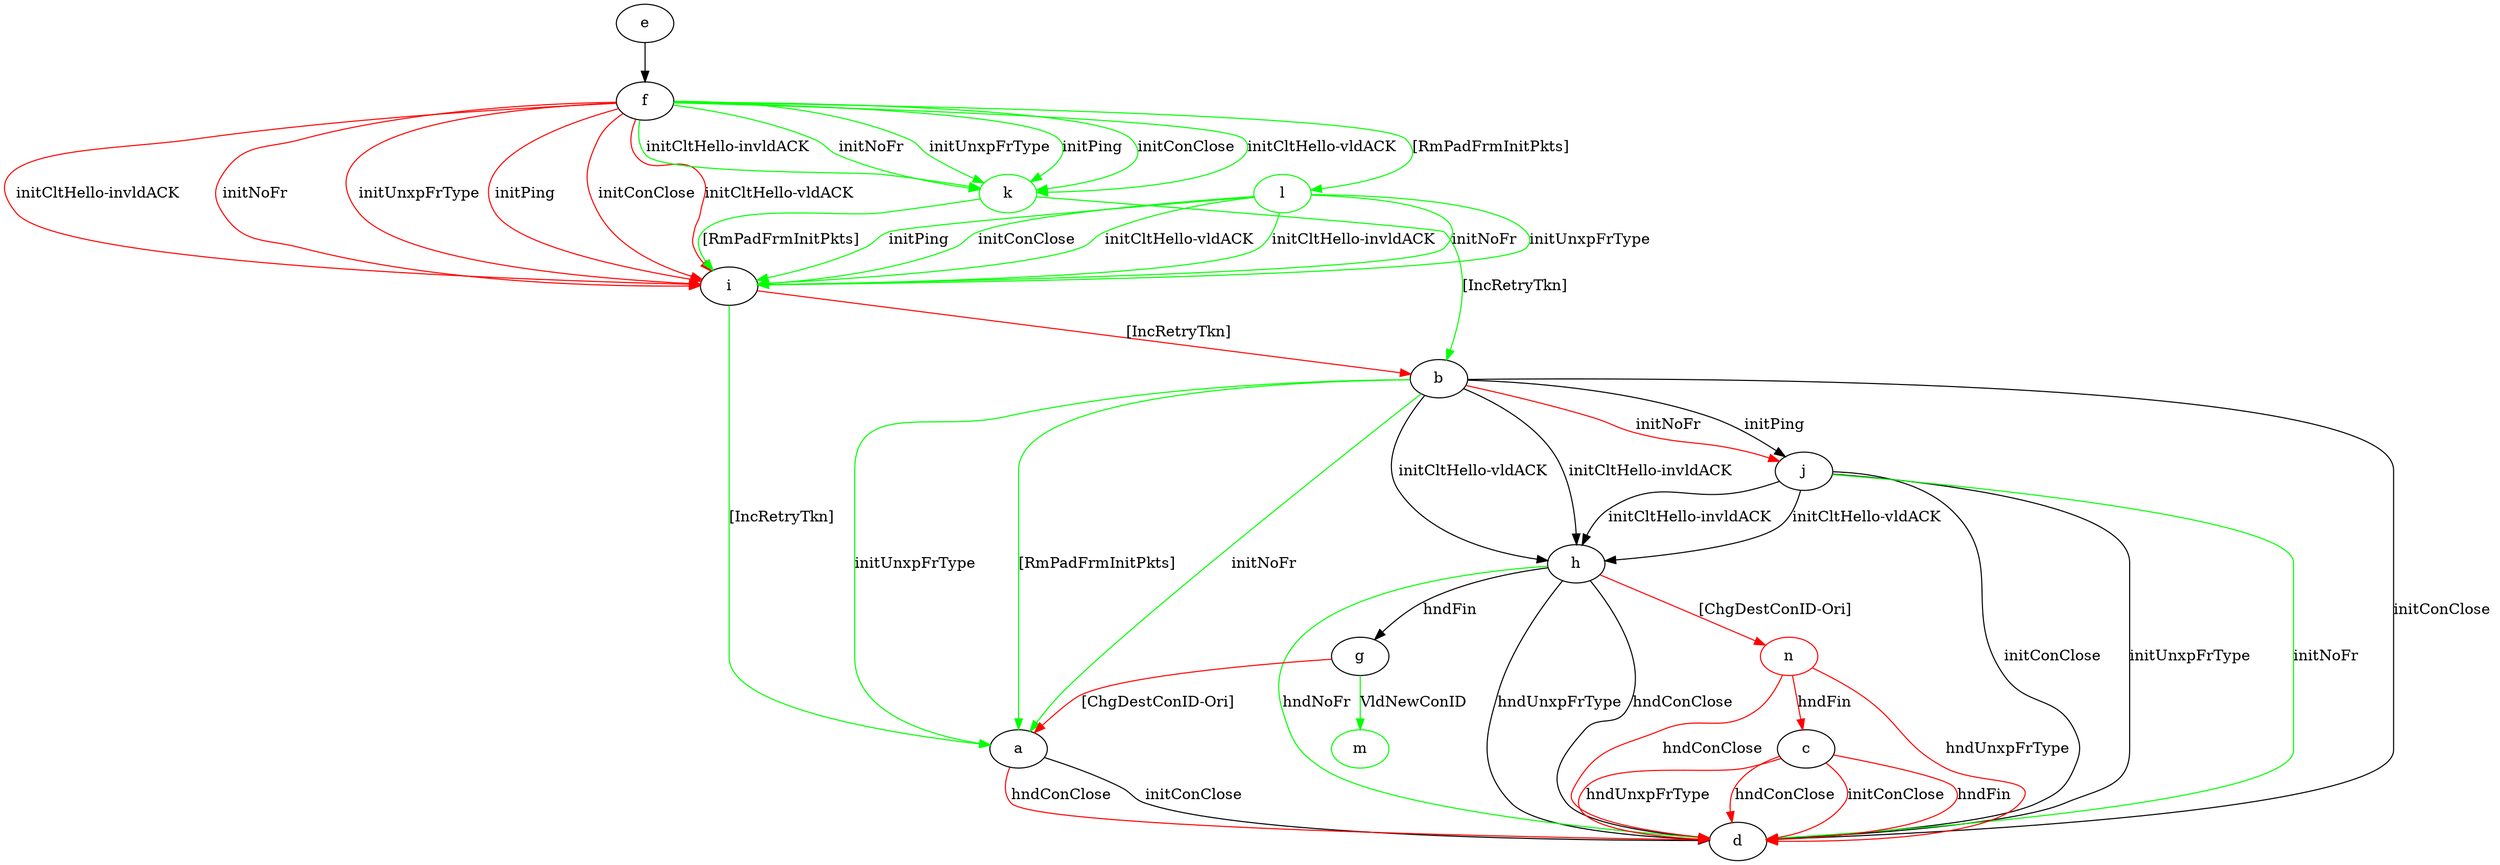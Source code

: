 digraph "" {
	a -> d	[key=0,
		label="initConClose "];
	a -> d	[key=1,
		color=red,
		label="hndConClose "];
	b -> a	[key=0,
		color=green,
		label="initNoFr "];
	b -> a	[key=1,
		color=green,
		label="initUnxpFrType "];
	b -> a	[key=2,
		color=green,
		label="[RmPadFrmInitPkts] "];
	b -> d	[key=0,
		label="initConClose "];
	b -> h	[key=0,
		label="initCltHello-vldACK "];
	b -> h	[key=1,
		label="initCltHello-invldACK "];
	b -> j	[key=0,
		label="initPing "];
	b -> j	[key=1,
		color=red,
		label="initNoFr "];
	c -> d	[key=0,
		color=red,
		label="initConClose "];
	c -> d	[key=1,
		color=red,
		label="hndFin "];
	c -> d	[key=2,
		color=red,
		label="hndUnxpFrType "];
	c -> d	[key=3,
		color=red,
		label="hndConClose "];
	e -> f	[key=0];
	f -> i	[key=0,
		color=red,
		label="initPing "];
	f -> i	[key=1,
		color=red,
		label="initConClose "];
	f -> i	[key=2,
		color=red,
		label="initCltHello-vldACK "];
	f -> i	[key=3,
		color=red,
		label="initCltHello-invldACK "];
	f -> i	[key=4,
		color=red,
		label="initNoFr "];
	f -> i	[key=5,
		color=red,
		label="initUnxpFrType "];
	k	[color=green];
	f -> k	[key=0,
		color=green,
		label="initPing "];
	f -> k	[key=1,
		color=green,
		label="initConClose "];
	f -> k	[key=2,
		color=green,
		label="initCltHello-vldACK "];
	f -> k	[key=3,
		color=green,
		label="initCltHello-invldACK "];
	f -> k	[key=4,
		color=green,
		label="initNoFr "];
	f -> k	[key=5,
		color=green,
		label="initUnxpFrType "];
	l	[color=green];
	f -> l	[key=0,
		color=green,
		label="[RmPadFrmInitPkts] "];
	g -> a	[key=0,
		color=red,
		label="[ChgDestConID-Ori] "];
	m	[color=green];
	g -> m	[key=0,
		color=green,
		label="VldNewConID "];
	h -> d	[key=0,
		label="hndUnxpFrType "];
	h -> d	[key=1,
		label="hndConClose "];
	h -> d	[key=2,
		color=green,
		label="hndNoFr "];
	h -> g	[key=0,
		label="hndFin "];
	n	[color=red];
	h -> n	[key=0,
		color=red,
		label="[ChgDestConID-Ori] "];
	i -> a	[key=0,
		color=green,
		label="[IncRetryTkn] "];
	i -> b	[key=0,
		color=red,
		label="[IncRetryTkn] "];
	j -> d	[key=0,
		label="initConClose "];
	j -> d	[key=1,
		label="initUnxpFrType "];
	j -> d	[key=2,
		color=green,
		label="initNoFr "];
	j -> h	[key=0,
		label="initCltHello-vldACK "];
	j -> h	[key=1,
		label="initCltHello-invldACK "];
	k -> b	[key=0,
		color=green,
		label="[IncRetryTkn] "];
	k -> i	[key=0,
		color=green,
		label="[RmPadFrmInitPkts] "];
	l -> i	[key=0,
		color=green,
		label="initPing "];
	l -> i	[key=1,
		color=green,
		label="initConClose "];
	l -> i	[key=2,
		color=green,
		label="initCltHello-vldACK "];
	l -> i	[key=3,
		color=green,
		label="initCltHello-invldACK "];
	l -> i	[key=4,
		color=green,
		label="initNoFr "];
	l -> i	[key=5,
		color=green,
		label="initUnxpFrType "];
	n -> c	[key=0,
		color=red,
		label="hndFin "];
	n -> d	[key=0,
		color=red,
		label="hndUnxpFrType "];
	n -> d	[key=1,
		color=red,
		label="hndConClose "];
}
